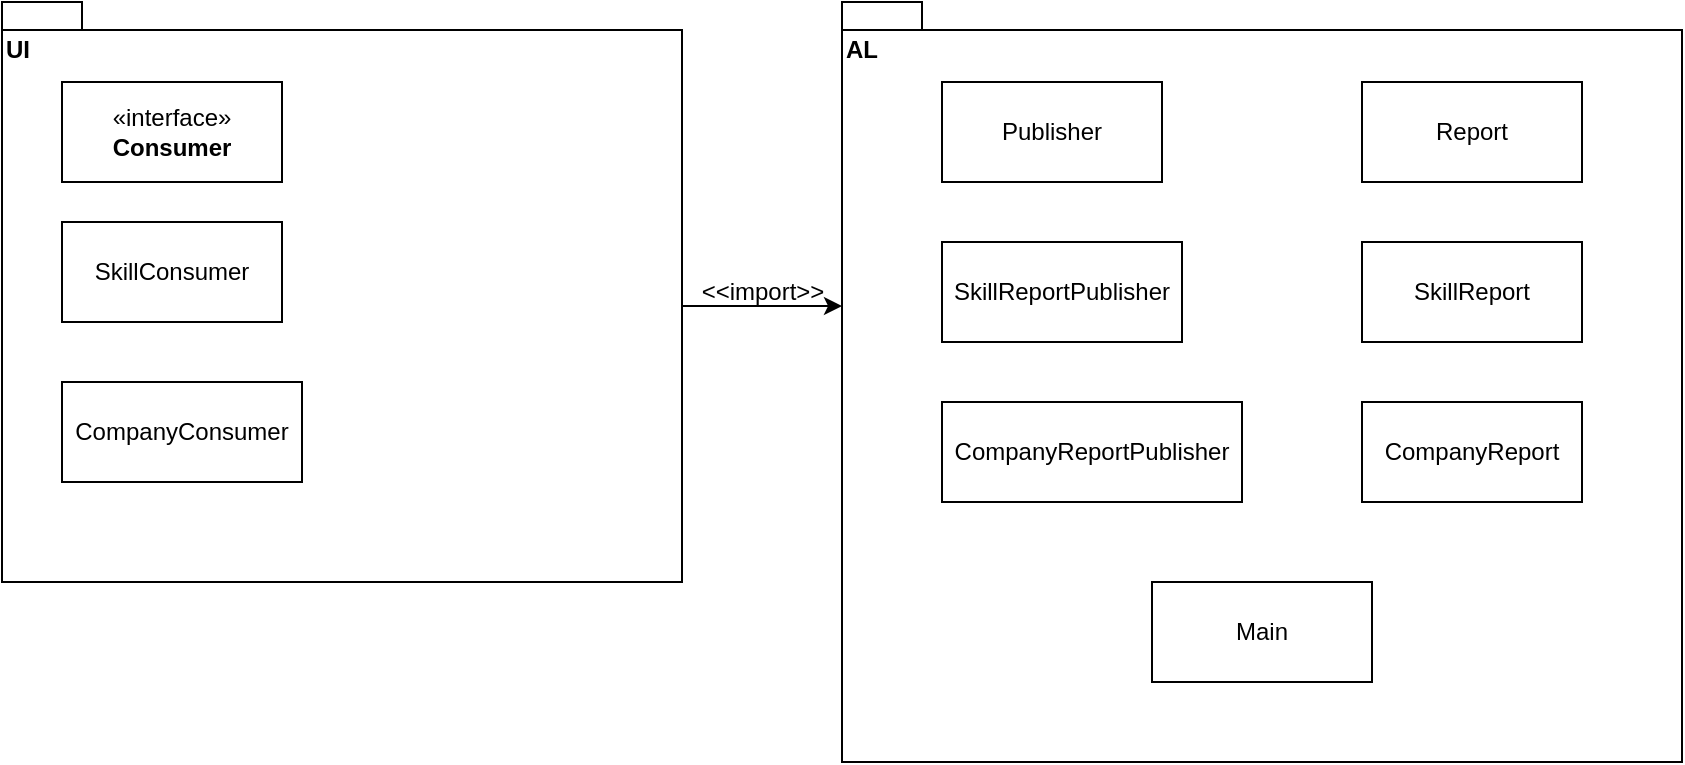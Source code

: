 <mxfile version="24.5.2" type="device">
  <diagram name="Seite-1" id="smU-isI235232P8SCrlf">
    <mxGraphModel dx="2074" dy="1132" grid="1" gridSize="10" guides="1" tooltips="1" connect="1" arrows="1" fold="1" page="1" pageScale="1" pageWidth="1169" pageHeight="827" math="0" shadow="0">
      <root>
        <mxCell id="0" />
        <mxCell id="1" parent="0" />
        <mxCell id="GoeDhuv0hRc-z9z0d9Nz-1" value="&lt;p style=&quot;line-height: 120%; margin-top: 0px;&quot;&gt;UI&lt;/p&gt;" style="shape=folder;fontStyle=1;spacingTop=10;tabWidth=40;tabHeight=14;tabPosition=left;html=1;whiteSpace=wrap;align=left;verticalAlign=top;" vertex="1" parent="1">
          <mxGeometry x="150" y="90" width="340" height="290" as="geometry" />
        </mxCell>
        <mxCell id="GoeDhuv0hRc-z9z0d9Nz-2" value="«interface»&lt;br&gt;&lt;b&gt;Consumer&lt;/b&gt;" style="html=1;whiteSpace=wrap;" vertex="1" parent="1">
          <mxGeometry x="180" y="130" width="110" height="50" as="geometry" />
        </mxCell>
        <mxCell id="GoeDhuv0hRc-z9z0d9Nz-3" value="AL" style="shape=folder;fontStyle=1;spacingTop=10;tabWidth=40;tabHeight=14;tabPosition=left;html=1;whiteSpace=wrap;align=left;verticalAlign=top;" vertex="1" parent="1">
          <mxGeometry x="570" y="90" width="420" height="380" as="geometry" />
        </mxCell>
        <mxCell id="GoeDhuv0hRc-z9z0d9Nz-4" value="SkillConsumer" style="html=1;whiteSpace=wrap;" vertex="1" parent="1">
          <mxGeometry x="180" y="200" width="110" height="50" as="geometry" />
        </mxCell>
        <mxCell id="GoeDhuv0hRc-z9z0d9Nz-5" value="CompanyConsumer" style="html=1;whiteSpace=wrap;" vertex="1" parent="1">
          <mxGeometry x="180" y="280" width="120" height="50" as="geometry" />
        </mxCell>
        <mxCell id="GoeDhuv0hRc-z9z0d9Nz-6" value="CompanyReport" style="html=1;whiteSpace=wrap;" vertex="1" parent="1">
          <mxGeometry x="830" y="290" width="110" height="50" as="geometry" />
        </mxCell>
        <mxCell id="GoeDhuv0hRc-z9z0d9Nz-7" value="SkillReport" style="html=1;whiteSpace=wrap;" vertex="1" parent="1">
          <mxGeometry x="830" y="210" width="110" height="50" as="geometry" />
        </mxCell>
        <mxCell id="GoeDhuv0hRc-z9z0d9Nz-8" value="CompanyReportPublisher" style="html=1;whiteSpace=wrap;" vertex="1" parent="1">
          <mxGeometry x="620" y="290" width="150" height="50" as="geometry" />
        </mxCell>
        <mxCell id="GoeDhuv0hRc-z9z0d9Nz-9" value="SkillReportPublisher" style="html=1;whiteSpace=wrap;" vertex="1" parent="1">
          <mxGeometry x="620" y="210" width="120" height="50" as="geometry" />
        </mxCell>
        <mxCell id="GoeDhuv0hRc-z9z0d9Nz-10" value="Report" style="html=1;whiteSpace=wrap;" vertex="1" parent="1">
          <mxGeometry x="830" y="130" width="110" height="50" as="geometry" />
        </mxCell>
        <mxCell id="GoeDhuv0hRc-z9z0d9Nz-11" value="Publisher" style="html=1;whiteSpace=wrap;" vertex="1" parent="1">
          <mxGeometry x="620" y="130" width="110" height="50" as="geometry" />
        </mxCell>
        <mxCell id="GoeDhuv0hRc-z9z0d9Nz-12" value="" style="endArrow=classic;html=1;rounded=0;exitX=0;exitY=0;exitDx=340;exitDy=152;exitPerimeter=0;entryX=0;entryY=0;entryDx=0;entryDy=152;entryPerimeter=0;" edge="1" parent="1" source="GoeDhuv0hRc-z9z0d9Nz-1" target="GoeDhuv0hRc-z9z0d9Nz-3">
          <mxGeometry width="50" height="50" relative="1" as="geometry">
            <mxPoint x="560" y="500" as="sourcePoint" />
            <mxPoint x="610" y="450" as="targetPoint" />
          </mxGeometry>
        </mxCell>
        <mxCell id="GoeDhuv0hRc-z9z0d9Nz-13" value="&amp;lt;&amp;lt;import&amp;gt;&amp;gt;" style="text;html=1;align=center;verticalAlign=middle;resizable=0;points=[];autosize=1;strokeColor=none;fillColor=none;" vertex="1" parent="1">
          <mxGeometry x="490" y="220" width="80" height="30" as="geometry" />
        </mxCell>
        <mxCell id="GoeDhuv0hRc-z9z0d9Nz-14" value="Main" style="html=1;whiteSpace=wrap;" vertex="1" parent="1">
          <mxGeometry x="725" y="380" width="110" height="50" as="geometry" />
        </mxCell>
      </root>
    </mxGraphModel>
  </diagram>
</mxfile>
